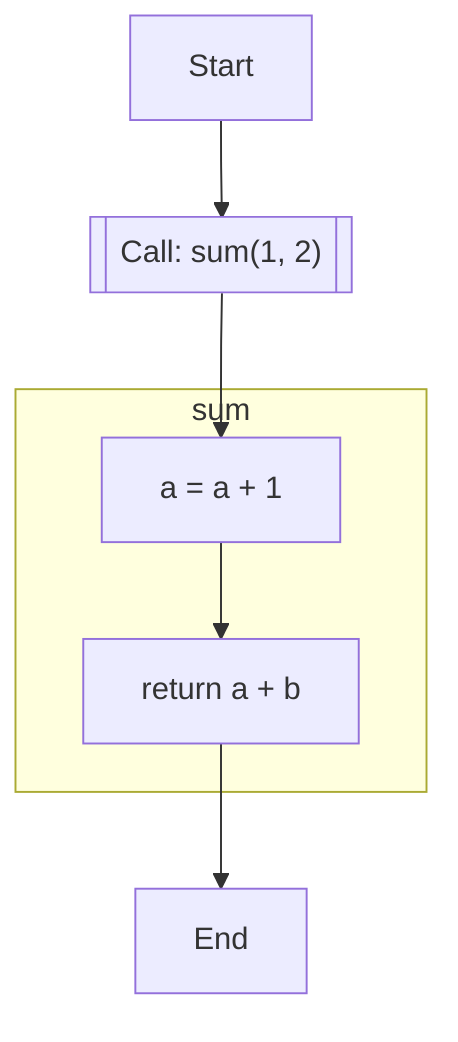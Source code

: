 graph TD
    start1[Start]
    end2[End]
    call_sum3[["Call: sum(1, 2)"]]
    assign5["a = a + 1"]
    return6["return a + b"]
    subgraph sum
        assign5
        return6
    end
    start1 --> call_sum3
    call_sum3 --> assign5
    assign5 --> return6
    return6 --> end2
click assign5 setClickedNode
click return6 setClickedNode